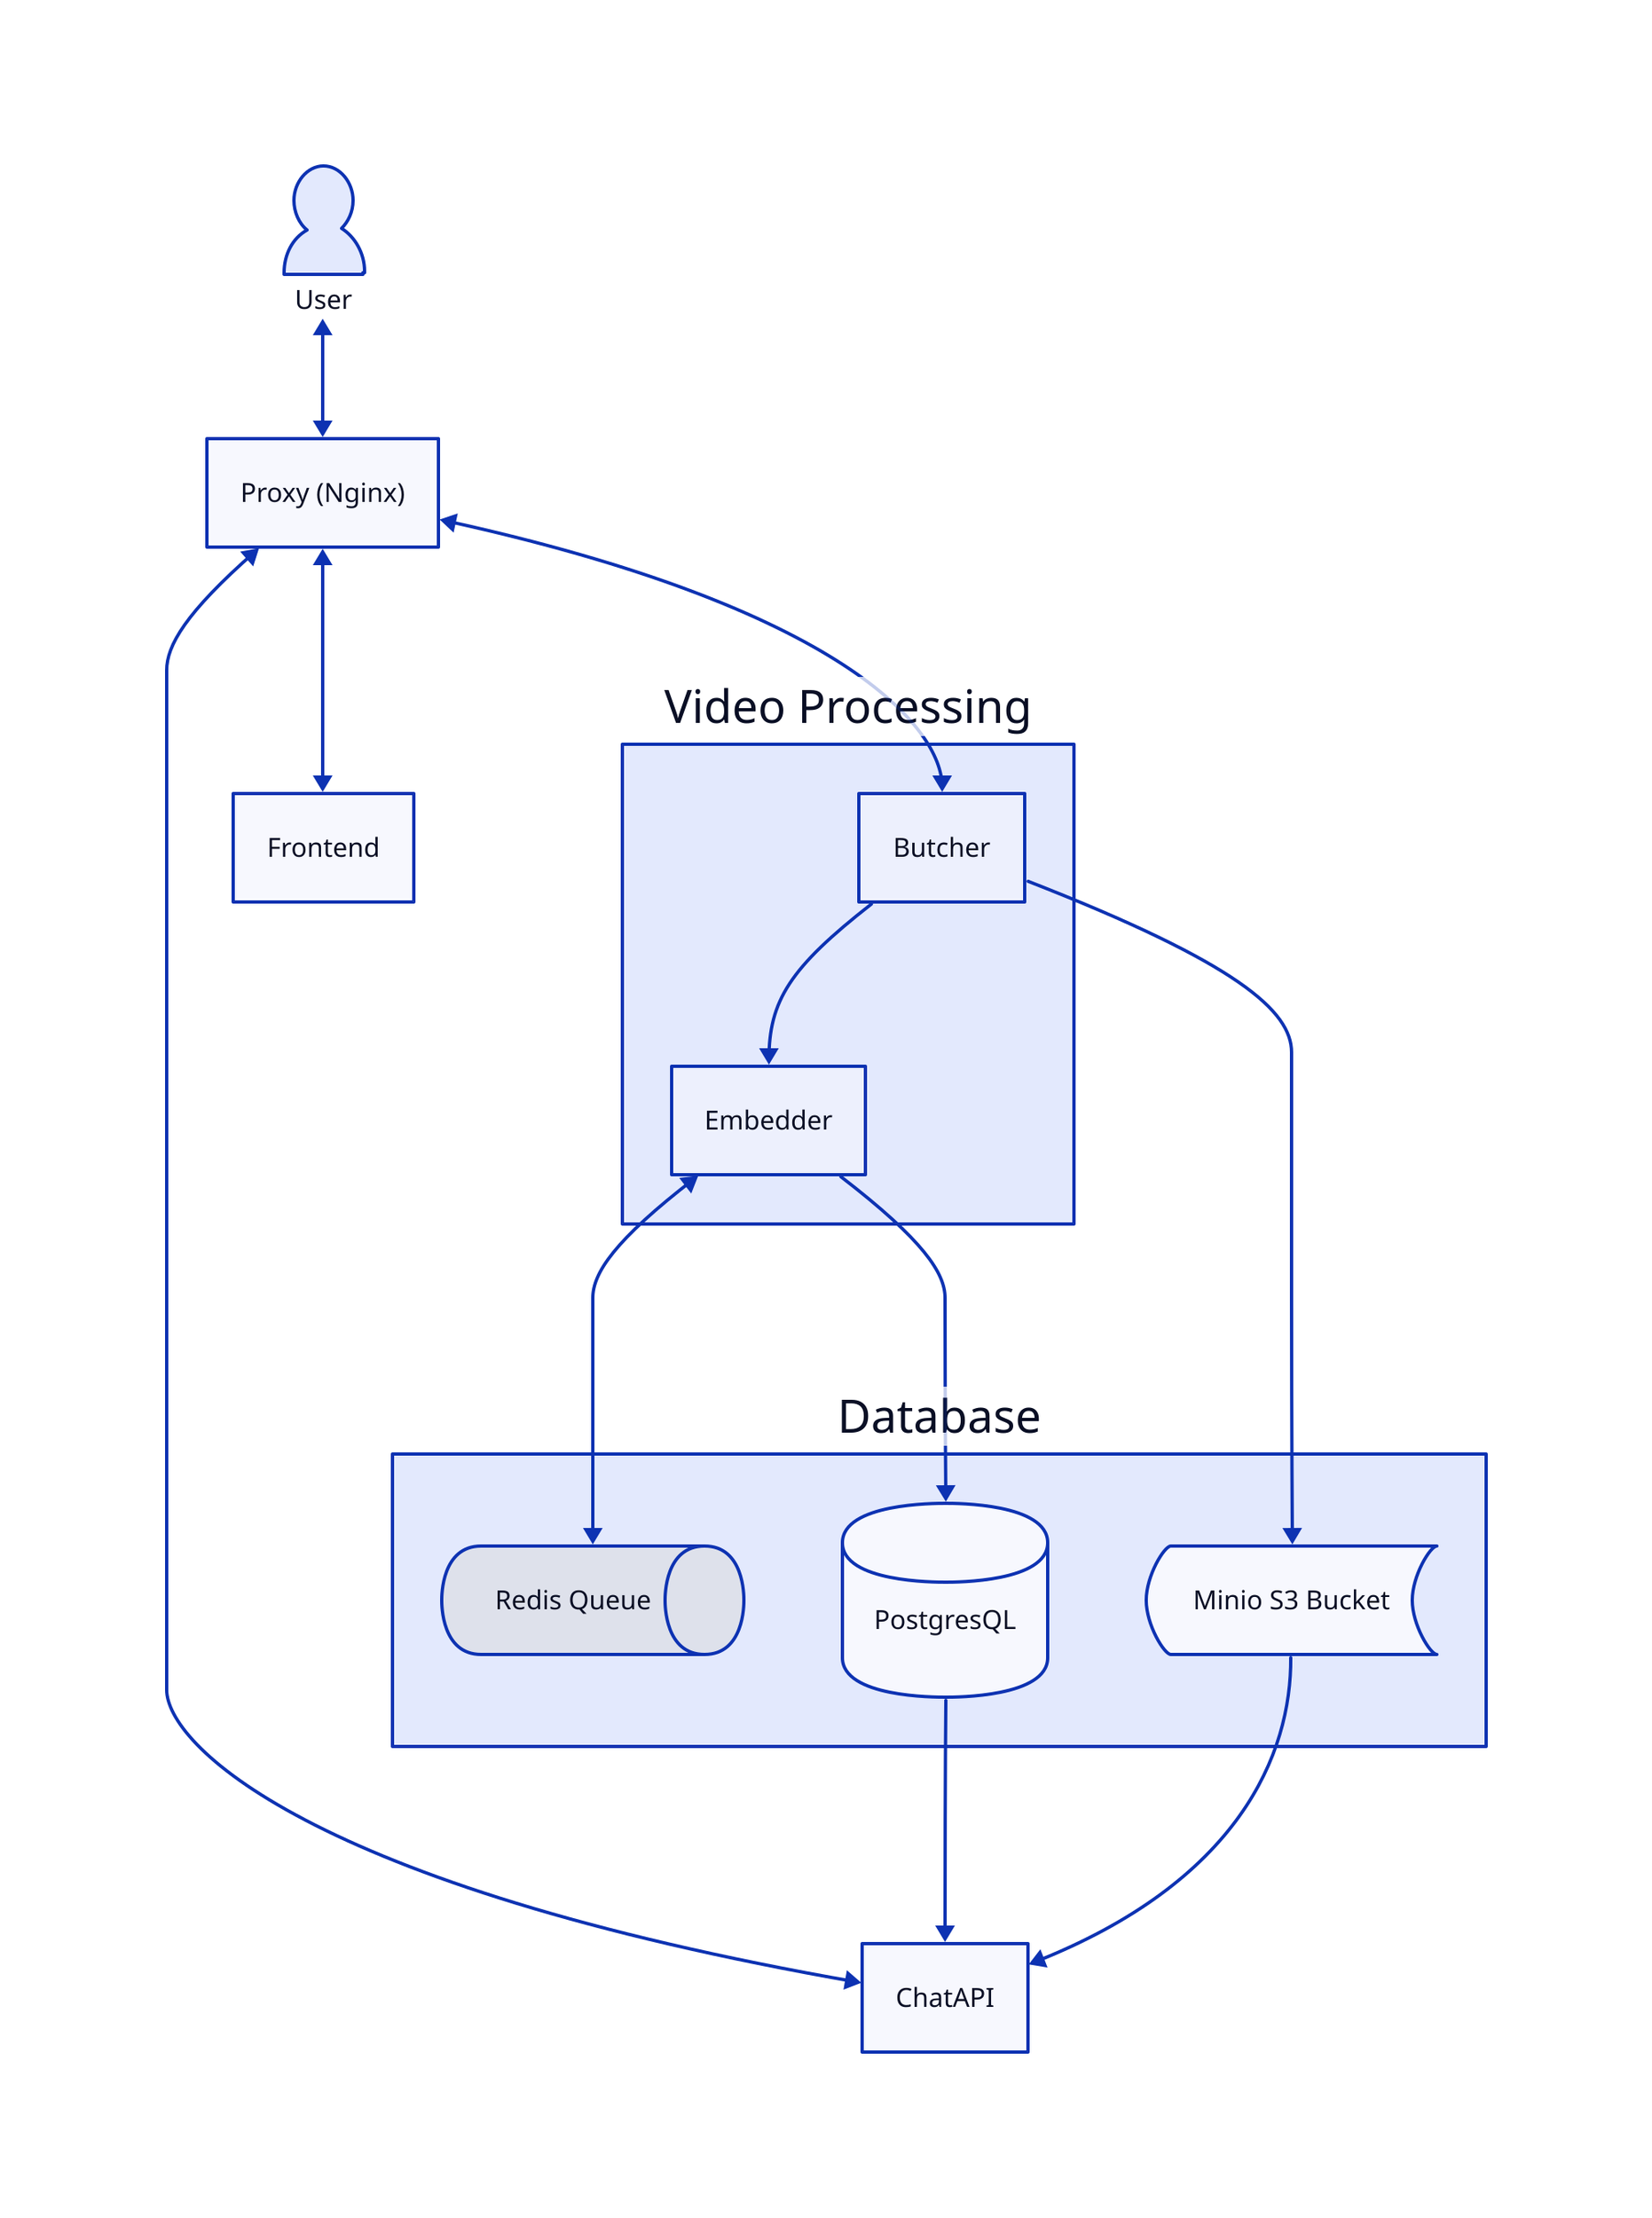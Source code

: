 Video Processing: {
  Butcher -> Embedder
}

User: {
  shape: person
}

Database: {
  Redis Queue: {
    shape: queue
  }

  PostgresQL: {
    shape: cylinder
  }

  Minio S3 Bucket: {
    shape: stored_data
  }
}

User <-> Proxy (Nginx)

Proxy (Nginx) <-> ChatAPI
Proxy (Nginx) <-> Frontend
Proxy (Nginx) <-> Video Processing.Butcher

Video Processing.Butcher -> Database.Minio S3 Bucket
Video Processing.Embedder <-> Database.Redis Queue
Video Processing.Embedder -> Database.PostgresQL

ChatAPI <- Database.Minio S3 Bucket
ChatAPI <- Database.PostgresQL
